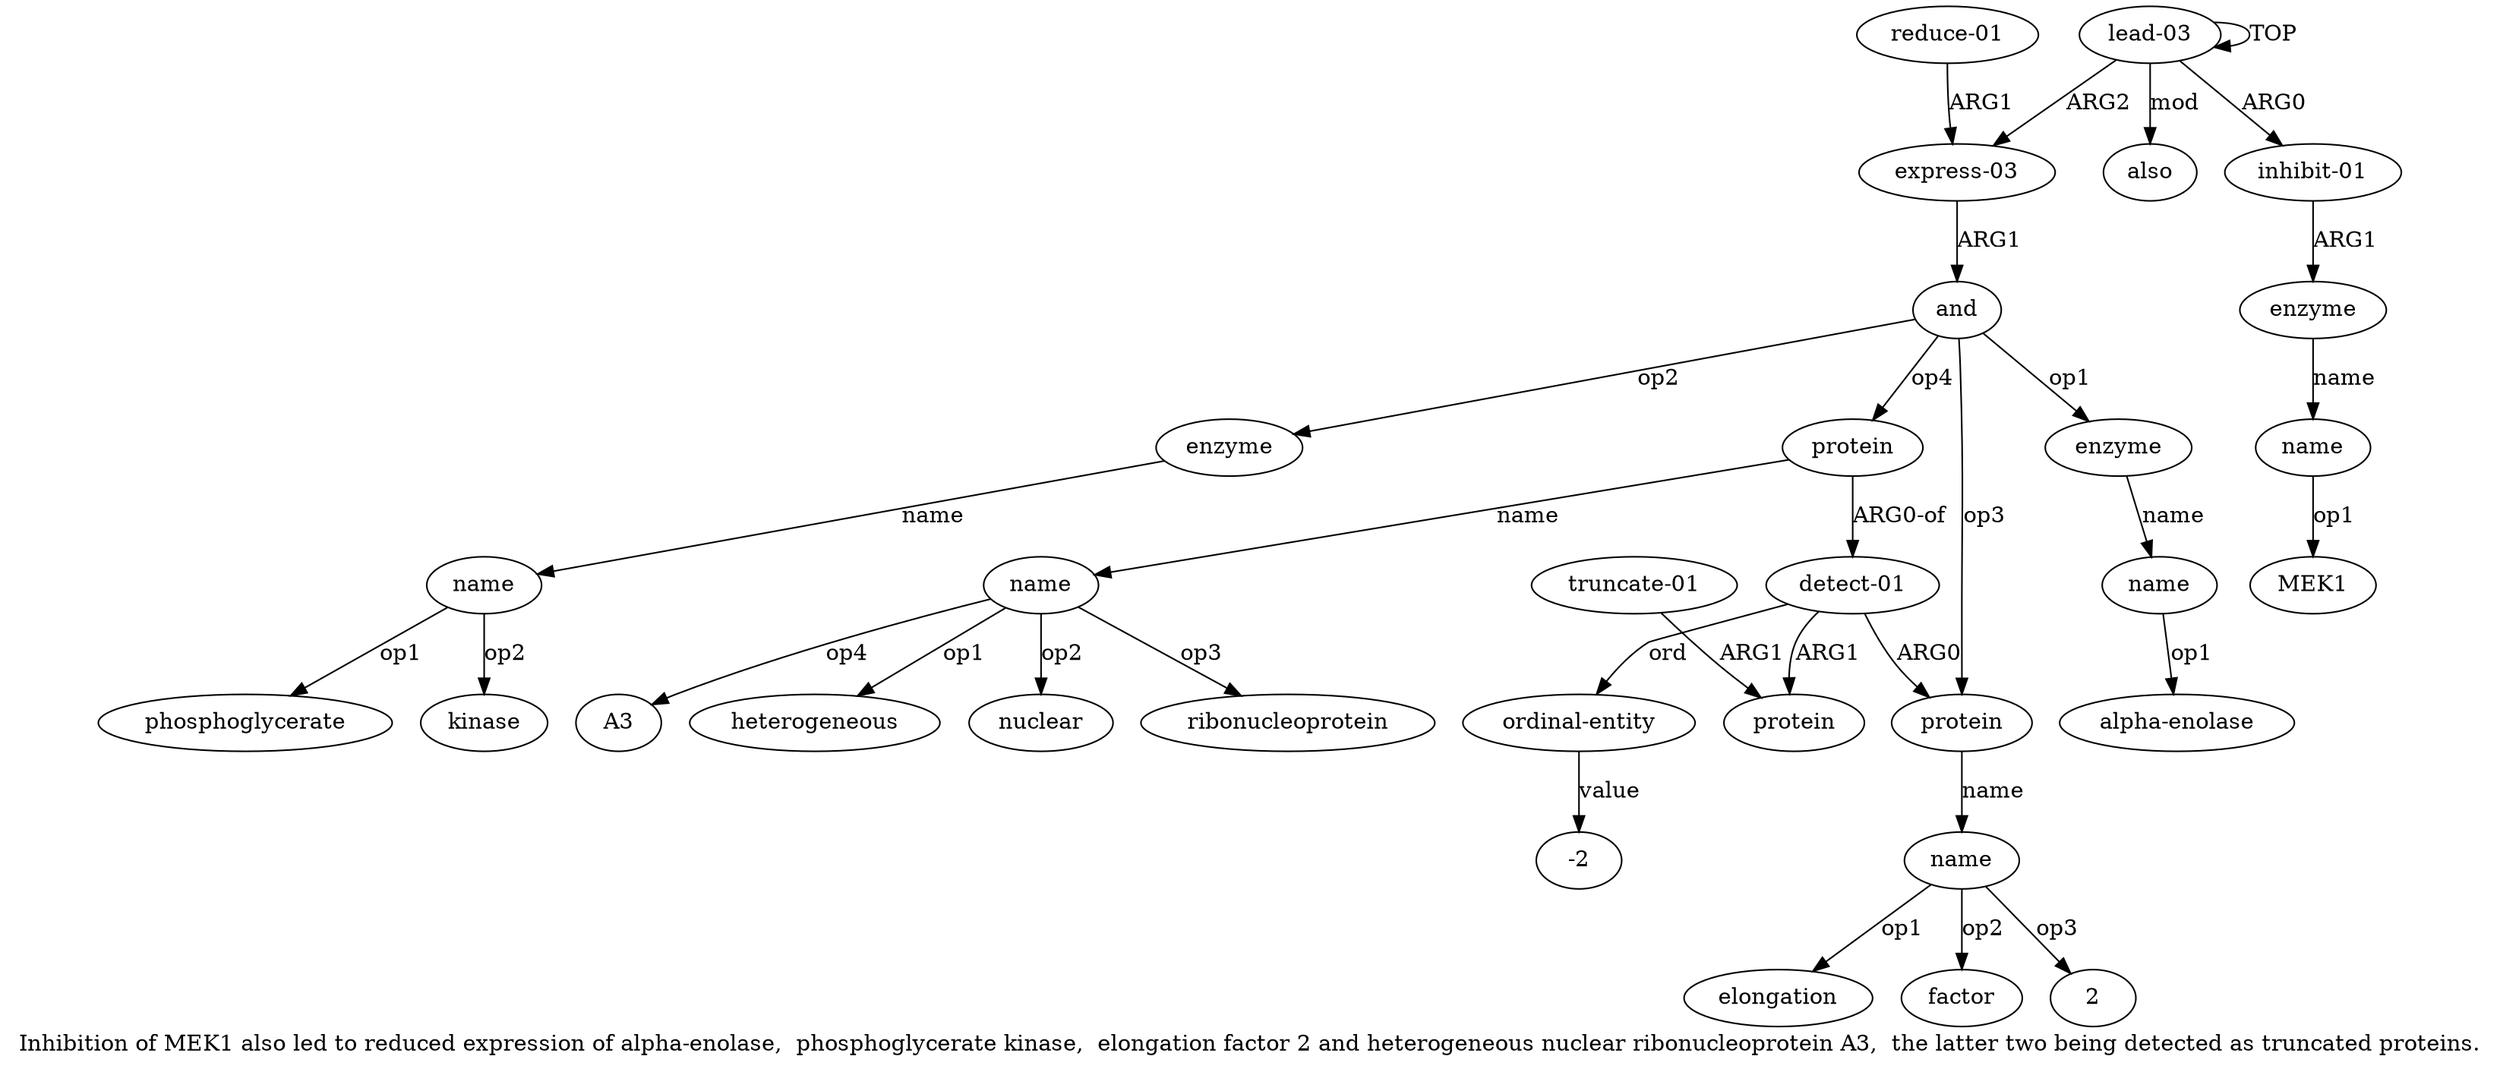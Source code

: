 digraph  {
	graph [label="Inhibition of MEK1 also led to reduced expression of alpha-enolase,  phosphoglycerate kinase,  elongation factor 2 and heterogeneous \
nuclear ribonucleoprotein A3,  the latter two being detected as truncated proteins."];
	node [label="\N"];
	"a9 phosphoglycerate"	 [color=black,
		gold_ind=-1,
		gold_label=phosphoglycerate,
		label=phosphoglycerate,
		test_ind=-1,
		test_label=phosphoglycerate];
	"a11 elongation"	 [color=black,
		gold_ind=-1,
		gold_label=elongation,
		label=elongation,
		test_ind=-1,
		test_label=elongation];
	"a9 kinase"	 [color=black,
		gold_ind=-1,
		gold_label=kinase,
		label=kinase,
		test_ind=-1,
		test_label=kinase];
	"a17 A3"	 [color=black,
		gold_ind=-1,
		gold_label=A3,
		label=A3,
		test_ind=-1,
		test_label=A3];
	"a17 heterogeneous"	 [color=black,
		gold_ind=-1,
		gold_label=heterogeneous,
		label=heterogeneous,
		test_ind=-1,
		test_label=heterogeneous];
	"a17 nuclear"	 [color=black,
		gold_ind=-1,
		gold_label=nuclear,
		label=nuclear,
		test_ind=-1,
		test_label=nuclear];
	"a17 ribonucleoprotein"	 [color=black,
		gold_ind=-1,
		gold_label=ribonucleoprotein,
		label=ribonucleoprotein,
		test_ind=-1,
		test_label=ribonucleoprotein];
	a15	 [color=black,
		gold_ind=15,
		gold_label="ordinal-entity",
		label="ordinal-entity",
		test_ind=15,
		test_label="ordinal-entity"];
	"a15 -2"	 [color=black,
		gold_ind=-1,
		gold_label=-2,
		label=-2,
		test_ind=-1,
		test_label=-2];
	a15 -> "a15 -2" [key=0,
	color=black,
	gold_label=value,
	label=value,
	test_label=value];
a14 [color=black,
	gold_ind=14,
	gold_label="truncate-01",
	label="truncate-01",
	test_ind=14,
	test_label="truncate-01"];
a13 [color=black,
	gold_ind=13,
	gold_label=protein,
	label=protein,
	test_ind=13,
	test_label=protein];
a14 -> a13 [key=0,
color=black,
gold_label=ARG1,
label=ARG1,
test_label=ARG1];
a17 [color=black,
gold_ind=17,
gold_label=name,
label=name,
test_ind=17,
test_label=name];
a17 -> "a17 A3" [key=0,
color=black,
gold_label=op4,
label=op4,
test_label=op4];
a17 -> "a17 heterogeneous" [key=0,
color=black,
gold_label=op1,
label=op1,
test_label=op1];
a17 -> "a17 nuclear" [key=0,
color=black,
gold_label=op2,
label=op2,
test_label=op2];
a17 -> "a17 ribonucleoprotein" [key=0,
color=black,
gold_label=op3,
label=op3,
test_label=op3];
a16 [color=black,
gold_ind=16,
gold_label=protein,
label=protein,
test_ind=16,
test_label=protein];
a16 -> a17 [key=0,
color=black,
gold_label=name,
label=name,
test_label=name];
a12 [color=black,
gold_ind=12,
gold_label="detect-01",
label="detect-01",
test_ind=12,
test_label="detect-01"];
a16 -> a12 [key=0,
color=black,
gold_label="ARG0-of",
label="ARG0-of",
test_label="ARG0-of"];
a11 [color=black,
gold_ind=11,
gold_label=name,
label=name,
test_ind=11,
test_label=name];
a11 -> "a11 elongation" [key=0,
color=black,
gold_label=op1,
label=op1,
test_label=op1];
"a11 factor" [color=black,
gold_ind=-1,
gold_label=factor,
label=factor,
test_ind=-1,
test_label=factor];
a11 -> "a11 factor" [key=0,
color=black,
gold_label=op2,
label=op2,
test_label=op2];
"a11 2" [color=black,
gold_ind=-1,
gold_label=2,
label=2,
test_ind=-1,
test_label=2];
a11 -> "a11 2" [key=0,
color=black,
gold_label=op3,
label=op3,
test_label=op3];
a10 [color=black,
gold_ind=10,
gold_label=protein,
label=protein,
test_ind=10,
test_label=protein];
a10 -> a11 [key=0,
color=black,
gold_label=name,
label=name,
test_label=name];
a12 -> a15 [key=0,
color=black,
gold_label=ord,
label=ord,
test_label=ord];
a12 -> a10 [key=0,
color=black,
gold_label=ARG0,
label=ARG0,
test_label=ARG0];
a12 -> a13 [key=0,
color=black,
gold_label=ARG1,
label=ARG1,
test_label=ARG1];
a19 [color=black,
gold_ind=19,
gold_label=also,
label=also,
test_ind=19,
test_label=also];
a18 [color=black,
gold_ind=18,
gold_label="reduce-01",
label="reduce-01",
test_ind=18,
test_label="reduce-01"];
a4 [color=black,
gold_ind=4,
gold_label="express-03",
label="express-03",
test_ind=4,
test_label="express-03"];
a18 -> a4 [key=0,
color=black,
gold_label=ARG1,
label=ARG1,
test_label=ARG1];
a1 [color=black,
gold_ind=1,
gold_label="inhibit-01",
label="inhibit-01",
test_ind=1,
test_label="inhibit-01"];
a2 [color=black,
gold_ind=2,
gold_label=enzyme,
label=enzyme,
test_ind=2,
test_label=enzyme];
a1 -> a2 [key=0,
color=black,
gold_label=ARG1,
label=ARG1,
test_label=ARG1];
a0 [color=black,
gold_ind=0,
gold_label="lead-03",
label="lead-03",
test_ind=0,
test_label="lead-03"];
a0 -> a19 [key=0,
color=black,
gold_label=mod,
label=mod,
test_label=mod];
a0 -> a1 [key=0,
color=black,
gold_label=ARG0,
label=ARG0,
test_label=ARG0];
a0 -> a0 [key=0,
color=black,
gold_label=TOP,
label=TOP,
test_label=TOP];
a0 -> a4 [key=0,
color=black,
gold_label=ARG2,
label=ARG2,
test_label=ARG2];
a3 [color=black,
gold_ind=3,
gold_label=name,
label=name,
test_ind=3,
test_label=name];
"a3 MEK1" [color=black,
gold_ind=-1,
gold_label=MEK1,
label=MEK1,
test_ind=-1,
test_label=MEK1];
a3 -> "a3 MEK1" [key=0,
color=black,
gold_label=op1,
label=op1,
test_label=op1];
a2 -> a3 [key=0,
color=black,
gold_label=name,
label=name,
test_label=name];
a5 [color=black,
gold_ind=5,
gold_label=and,
label=and,
test_ind=5,
test_label=and];
a5 -> a16 [key=0,
color=black,
gold_label=op4,
label=op4,
test_label=op4];
a5 -> a10 [key=0,
color=black,
gold_label=op3,
label=op3,
test_label=op3];
a6 [color=black,
gold_ind=6,
gold_label=enzyme,
label=enzyme,
test_ind=6,
test_label=enzyme];
a5 -> a6 [key=0,
color=black,
gold_label=op1,
label=op1,
test_label=op1];
a8 [color=black,
gold_ind=8,
gold_label=enzyme,
label=enzyme,
test_ind=8,
test_label=enzyme];
a5 -> a8 [key=0,
color=black,
gold_label=op2,
label=op2,
test_label=op2];
a4 -> a5 [key=0,
color=black,
gold_label=ARG1,
label=ARG1,
test_label=ARG1];
a7 [color=black,
gold_ind=7,
gold_label=name,
label=name,
test_ind=7,
test_label=name];
"a7 alpha-enolase" [color=black,
gold_ind=-1,
gold_label="alpha-enolase",
label="alpha-enolase",
test_ind=-1,
test_label="alpha-enolase"];
a7 -> "a7 alpha-enolase" [key=0,
color=black,
gold_label=op1,
label=op1,
test_label=op1];
a6 -> a7 [key=0,
color=black,
gold_label=name,
label=name,
test_label=name];
a9 [color=black,
gold_ind=9,
gold_label=name,
label=name,
test_ind=9,
test_label=name];
a9 -> "a9 phosphoglycerate" [key=0,
color=black,
gold_label=op1,
label=op1,
test_label=op1];
a9 -> "a9 kinase" [key=0,
color=black,
gold_label=op2,
label=op2,
test_label=op2];
a8 -> a9 [key=0,
color=black,
gold_label=name,
label=name,
test_label=name];
}

